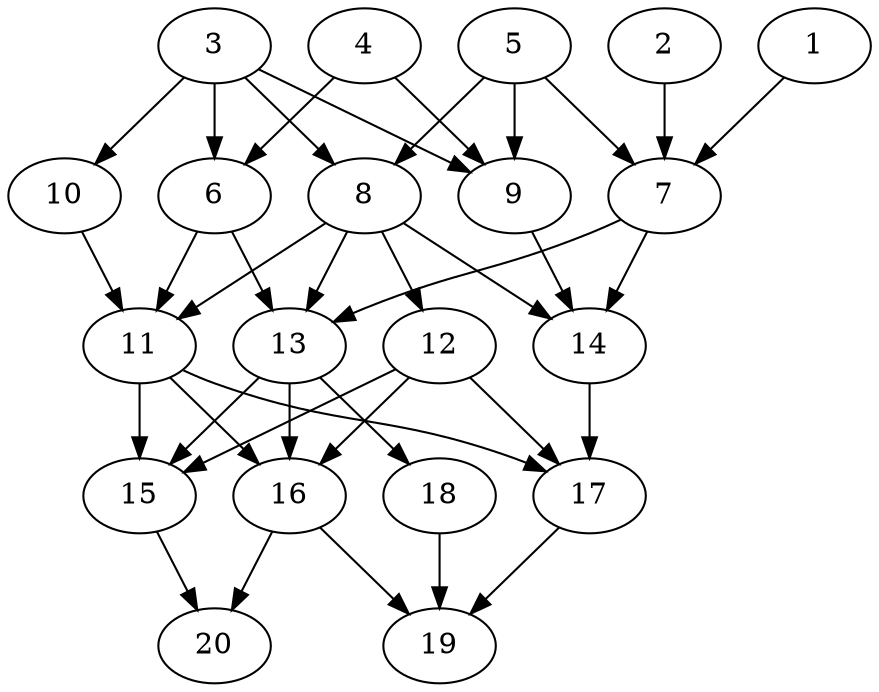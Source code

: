 // DAG automatically generated by daggen at Thu Oct  3 13:58:43 2019
// ./daggen --dot -n 20 --ccr 0.5 --fat 0.5 --regular 0.5 --density 0.6 --mindata 5242880 --maxdata 52428800 
digraph G {
  1 [size="63703040", alpha="0.19", expect_size="31851520"] 
  1 -> 7 [size ="31851520"]
  2 [size="84187136", alpha="0.07", expect_size="42093568"] 
  2 -> 7 [size ="42093568"]
  3 [size="40589312", alpha="0.11", expect_size="20294656"] 
  3 -> 6 [size ="20294656"]
  3 -> 8 [size ="20294656"]
  3 -> 9 [size ="20294656"]
  3 -> 10 [size ="20294656"]
  4 [size="103815168", alpha="0.03", expect_size="51907584"] 
  4 -> 6 [size ="51907584"]
  4 -> 9 [size ="51907584"]
  5 [size="91916288", alpha="0.14", expect_size="45958144"] 
  5 -> 7 [size ="45958144"]
  5 -> 8 [size ="45958144"]
  5 -> 9 [size ="45958144"]
  6 [size="61673472", alpha="0.07", expect_size="30836736"] 
  6 -> 11 [size ="30836736"]
  6 -> 13 [size ="30836736"]
  7 [size="48328704", alpha="0.06", expect_size="24164352"] 
  7 -> 13 [size ="24164352"]
  7 -> 14 [size ="24164352"]
  8 [size="38762496", alpha="0.19", expect_size="19381248"] 
  8 -> 11 [size ="19381248"]
  8 -> 12 [size ="19381248"]
  8 -> 13 [size ="19381248"]
  8 -> 14 [size ="19381248"]
  9 [size="20862976", alpha="0.17", expect_size="10431488"] 
  9 -> 14 [size ="10431488"]
  10 [size="103051264", alpha="0.11", expect_size="51525632"] 
  10 -> 11 [size ="51525632"]
  11 [size="68988928", alpha="0.10", expect_size="34494464"] 
  11 -> 15 [size ="34494464"]
  11 -> 16 [size ="34494464"]
  11 -> 17 [size ="34494464"]
  12 [size="63848448", alpha="0.15", expect_size="31924224"] 
  12 -> 15 [size ="31924224"]
  12 -> 16 [size ="31924224"]
  12 -> 17 [size ="31924224"]
  13 [size="95166464", alpha="0.10", expect_size="47583232"] 
  13 -> 15 [size ="47583232"]
  13 -> 16 [size ="47583232"]
  13 -> 18 [size ="47583232"]
  14 [size="51535872", alpha="0.15", expect_size="25767936"] 
  14 -> 17 [size ="25767936"]
  15 [size="64874496", alpha="0.17", expect_size="32437248"] 
  15 -> 20 [size ="32437248"]
  16 [size="36595712", alpha="0.15", expect_size="18297856"] 
  16 -> 19 [size ="18297856"]
  16 -> 20 [size ="18297856"]
  17 [size="67670016", alpha="0.09", expect_size="33835008"] 
  17 -> 19 [size ="33835008"]
  18 [size="95420416", alpha="0.08", expect_size="47710208"] 
  18 -> 19 [size ="47710208"]
  19 [size="90873856", alpha="0.14", expect_size="45436928"] 
  20 [size="78839808", alpha="0.14", expect_size="39419904"] 
}
